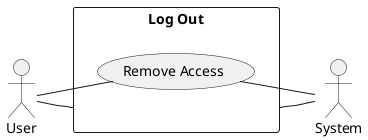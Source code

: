 @startuml log out
left to right direction
actor User as user
actor System as system
rectangle "Log Out" {
  user -- (Log Out)
  (Log Out) -- system
  (Remove Access) -- system
  user -- (Remove Access)
 }
@enduml
